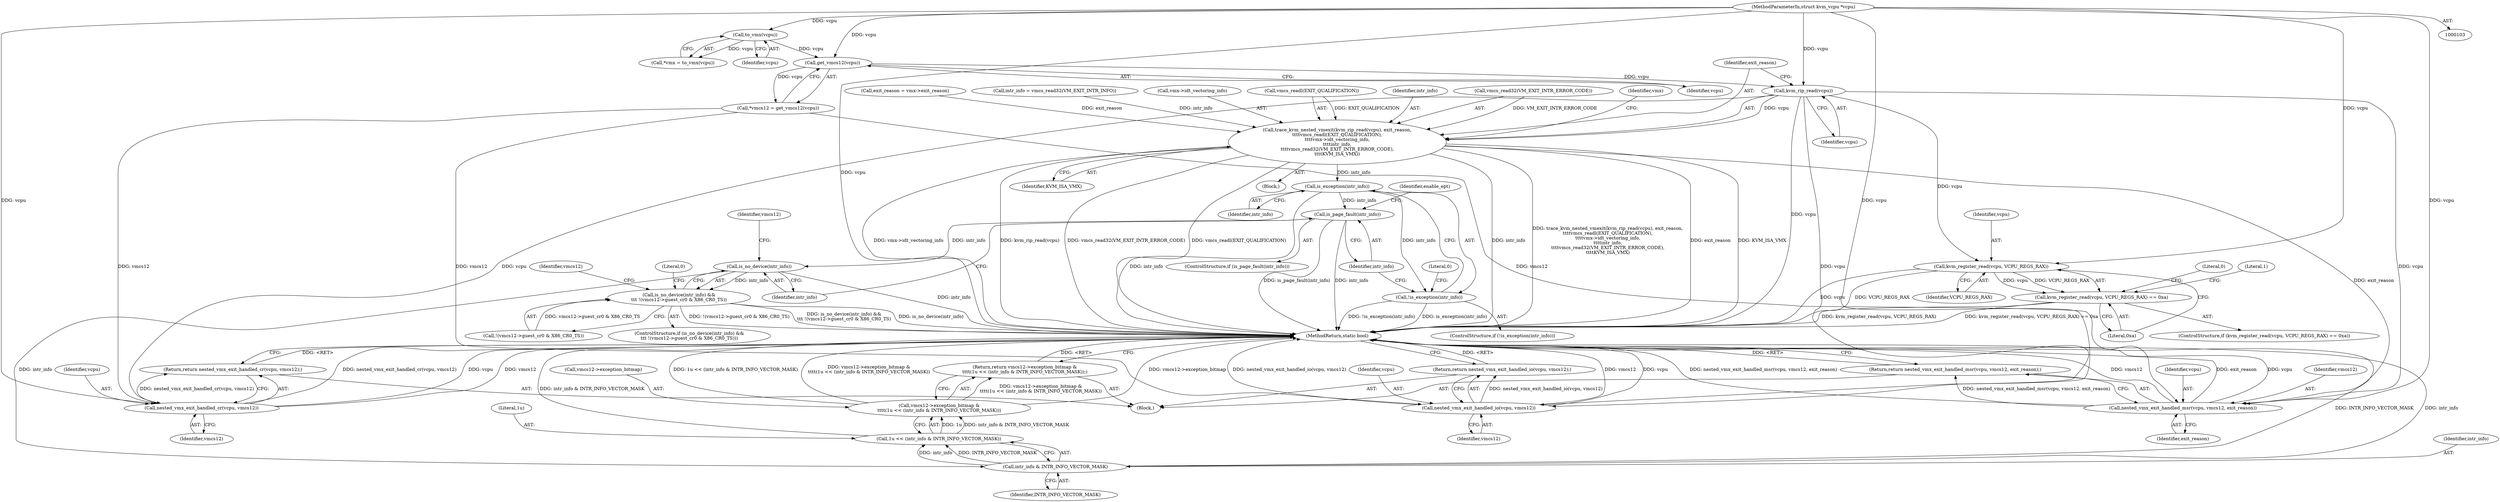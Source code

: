 digraph "0_linux_a642fc305053cc1c6e47e4f4df327895747ab485@API" {
"1000128" [label="(Call,kvm_rip_read(vcpu))"];
"1000119" [label="(Call,get_vmcs12(vcpu))"];
"1000114" [label="(Call,to_vmx(vcpu))"];
"1000104" [label="(MethodParameterIn,struct kvm_vcpu *vcpu)"];
"1000127" [label="(Call,trace_kvm_nested_vmexit(kvm_rip_read(vcpu), exit_reason,\n\t\t\t\tvmcs_readl(EXIT_QUALIFICATION),\n\t\t\t\tvmx->idt_vectoring_info,\n\t\t\t\tintr_info,\n\t\t\t\tvmcs_read32(VM_EXIT_INTR_ERROR_CODE),\n\t\t\t\tKVM_ISA_VMX))"];
"1000167" [label="(Call,is_exception(intr_info))"];
"1000166" [label="(Call,!is_exception(intr_info))"];
"1000173" [label="(Call,is_page_fault(intr_info))"];
"1000180" [label="(Call,is_no_device(intr_info))"];
"1000179" [label="(Call,is_no_device(intr_info) &&\n\t\t\t !(vmcs12->guest_cr0 & X86_CR0_TS))"];
"1000197" [label="(Call,intr_info & INTR_INFO_VECTOR_MASK)"];
"1000195" [label="(Call,1u << (intr_info & INTR_INFO_VECTOR_MASK))"];
"1000191" [label="(Call,vmcs12->exception_bitmap &\n\t\t\t\t(1u << (intr_info & INTR_INFO_VECTOR_MASK)))"];
"1000190" [label="(Return,return vmcs12->exception_bitmap &\n\t\t\t\t(1u << (intr_info & INTR_INFO_VECTOR_MASK));)"];
"1000285" [label="(Call,nested_vmx_exit_handled_msr(vcpu, vmcs12, exit_reason))"];
"1000284" [label="(Return,return nested_vmx_exit_handled_msr(vcpu, vmcs12, exit_reason);)"];
"1000222" [label="(Call,kvm_register_read(vcpu, VCPU_REGS_RAX))"];
"1000221" [label="(Call,kvm_register_read(vcpu, VCPU_REGS_RAX) == 0xa)"];
"1000269" [label="(Call,nested_vmx_exit_handled_cr(vcpu, vmcs12))"];
"1000268" [label="(Return,return nested_vmx_exit_handled_cr(vcpu, vmcs12);)"];
"1000279" [label="(Call,nested_vmx_exit_handled_io(vcpu, vmcs12))"];
"1000278" [label="(Return,return nested_vmx_exit_handled_io(vcpu, vmcs12);)"];
"1000165" [label="(ControlStructure,if (!is_exception(intr_info)))"];
"1000191" [label="(Call,vmcs12->exception_bitmap &\n\t\t\t\t(1u << (intr_info & INTR_INFO_VECTOR_MASK)))"];
"1000197" [label="(Call,intr_info & INTR_INFO_VECTOR_MASK)"];
"1000271" [label="(Identifier,vmcs12)"];
"1000281" [label="(Identifier,vmcs12)"];
"1000112" [label="(Call,*vmx = to_vmx(vcpu))"];
"1000288" [label="(Identifier,exit_reason)"];
"1000139" [label="(Identifier,KVM_ISA_VMX)"];
"1000122" [label="(Call,exit_reason = vmx->exit_reason)"];
"1000176" [label="(Identifier,enable_ept)"];
"1000269" [label="(Call,nested_vmx_exit_handled_cr(vcpu, vmcs12))"];
"1000223" [label="(Identifier,vcpu)"];
"1000229" [label="(Literal,1)"];
"1000280" [label="(Identifier,vcpu)"];
"1000195" [label="(Call,1u << (intr_info & INTR_INFO_VECTOR_MASK))"];
"1000174" [label="(Identifier,intr_info)"];
"1000114" [label="(Call,to_vmx(vcpu))"];
"1000170" [label="(Literal,0)"];
"1000179" [label="(Call,is_no_device(intr_info) &&\n\t\t\t !(vmcs12->guest_cr0 & X86_CR0_TS))"];
"1000222" [label="(Call,kvm_register_read(vcpu, VCPU_REGS_RAX))"];
"1000227" [label="(Literal,0)"];
"1000180" [label="(Call,is_no_device(intr_info))"];
"1000284" [label="(Return,return nested_vmx_exit_handled_msr(vcpu, vmcs12, exit_reason);)"];
"1000166" [label="(Call,!is_exception(intr_info))"];
"1000270" [label="(Identifier,vcpu)"];
"1000192" [label="(Call,vmcs12->exception_bitmap)"];
"1000173" [label="(Call,is_page_fault(intr_info))"];
"1000128" [label="(Call,kvm_rip_read(vcpu))"];
"1000107" [label="(Call,intr_info = vmcs_read32(VM_EXIT_INTR_INFO))"];
"1000286" [label="(Identifier,vcpu)"];
"1000279" [label="(Call,nested_vmx_exit_handled_io(vcpu, vmcs12))"];
"1000198" [label="(Identifier,intr_info)"];
"1000133" [label="(Call,vmx->idt_vectoring_info)"];
"1000224" [label="(Identifier,VCPU_REGS_RAX)"];
"1000221" [label="(Call,kvm_register_read(vcpu, VCPU_REGS_RAX) == 0xa)"];
"1000225" [label="(Literal,0xa)"];
"1000181" [label="(Identifier,intr_info)"];
"1000193" [label="(Identifier,vmcs12)"];
"1000287" [label="(Identifier,vmcs12)"];
"1000131" [label="(Call,vmcs_readl(EXIT_QUALIFICATION))"];
"1000136" [label="(Identifier,intr_info)"];
"1000178" [label="(ControlStructure,if (is_no_device(intr_info) &&\n\t\t\t !(vmcs12->guest_cr0 & X86_CR0_TS)))"];
"1000278" [label="(Return,return nested_vmx_exit_handled_io(vcpu, vmcs12);)"];
"1000199" [label="(Identifier,INTR_INFO_VECTOR_MASK)"];
"1000190" [label="(Return,return vmcs12->exception_bitmap &\n\t\t\t\t(1u << (intr_info & INTR_INFO_VECTOR_MASK));)"];
"1000115" [label="(Identifier,vcpu)"];
"1000129" [label="(Identifier,vcpu)"];
"1000137" [label="(Call,vmcs_read32(VM_EXIT_INTR_ERROR_CODE))"];
"1000167" [label="(Call,is_exception(intr_info))"];
"1000143" [label="(Identifier,vmx)"];
"1000185" [label="(Identifier,vmcs12)"];
"1000341" [label="(MethodReturn,static bool)"];
"1000130" [label="(Identifier,exit_reason)"];
"1000104" [label="(MethodParameterIn,struct kvm_vcpu *vcpu)"];
"1000105" [label="(Block,)"];
"1000285" [label="(Call,nested_vmx_exit_handled_msr(vcpu, vmcs12, exit_reason))"];
"1000220" [label="(ControlStructure,if (kvm_register_read(vcpu, VCPU_REGS_RAX) == 0xa))"];
"1000196" [label="(Literal,1u)"];
"1000127" [label="(Call,trace_kvm_nested_vmexit(kvm_rip_read(vcpu), exit_reason,\n\t\t\t\tvmcs_readl(EXIT_QUALIFICATION),\n\t\t\t\tvmx->idt_vectoring_info,\n\t\t\t\tintr_info,\n\t\t\t\tvmcs_read32(VM_EXIT_INTR_ERROR_CODE),\n\t\t\t\tKVM_ISA_VMX))"];
"1000189" [label="(Literal,0)"];
"1000168" [label="(Identifier,intr_info)"];
"1000117" [label="(Call,*vmcs12 = get_vmcs12(vcpu))"];
"1000120" [label="(Identifier,vcpu)"];
"1000182" [label="(Call,!(vmcs12->guest_cr0 & X86_CR0_TS))"];
"1000119" [label="(Call,get_vmcs12(vcpu))"];
"1000172" [label="(ControlStructure,if (is_page_fault(intr_info)))"];
"1000268" [label="(Return,return nested_vmx_exit_handled_cr(vcpu, vmcs12);)"];
"1000163" [label="(Block,)"];
"1000128" -> "1000127"  [label="AST: "];
"1000128" -> "1000129"  [label="CFG: "];
"1000129" -> "1000128"  [label="AST: "];
"1000130" -> "1000128"  [label="CFG: "];
"1000128" -> "1000341"  [label="DDG: vcpu"];
"1000128" -> "1000127"  [label="DDG: vcpu"];
"1000119" -> "1000128"  [label="DDG: vcpu"];
"1000104" -> "1000128"  [label="DDG: vcpu"];
"1000128" -> "1000222"  [label="DDG: vcpu"];
"1000128" -> "1000269"  [label="DDG: vcpu"];
"1000128" -> "1000279"  [label="DDG: vcpu"];
"1000128" -> "1000285"  [label="DDG: vcpu"];
"1000119" -> "1000117"  [label="AST: "];
"1000119" -> "1000120"  [label="CFG: "];
"1000120" -> "1000119"  [label="AST: "];
"1000117" -> "1000119"  [label="CFG: "];
"1000119" -> "1000117"  [label="DDG: vcpu"];
"1000114" -> "1000119"  [label="DDG: vcpu"];
"1000104" -> "1000119"  [label="DDG: vcpu"];
"1000114" -> "1000112"  [label="AST: "];
"1000114" -> "1000115"  [label="CFG: "];
"1000115" -> "1000114"  [label="AST: "];
"1000112" -> "1000114"  [label="CFG: "];
"1000114" -> "1000112"  [label="DDG: vcpu"];
"1000104" -> "1000114"  [label="DDG: vcpu"];
"1000104" -> "1000103"  [label="AST: "];
"1000104" -> "1000341"  [label="DDG: vcpu"];
"1000104" -> "1000222"  [label="DDG: vcpu"];
"1000104" -> "1000269"  [label="DDG: vcpu"];
"1000104" -> "1000279"  [label="DDG: vcpu"];
"1000104" -> "1000285"  [label="DDG: vcpu"];
"1000127" -> "1000105"  [label="AST: "];
"1000127" -> "1000139"  [label="CFG: "];
"1000130" -> "1000127"  [label="AST: "];
"1000131" -> "1000127"  [label="AST: "];
"1000133" -> "1000127"  [label="AST: "];
"1000136" -> "1000127"  [label="AST: "];
"1000137" -> "1000127"  [label="AST: "];
"1000139" -> "1000127"  [label="AST: "];
"1000143" -> "1000127"  [label="CFG: "];
"1000127" -> "1000341"  [label="DDG: trace_kvm_nested_vmexit(kvm_rip_read(vcpu), exit_reason,\n\t\t\t\tvmcs_readl(EXIT_QUALIFICATION),\n\t\t\t\tvmx->idt_vectoring_info,\n\t\t\t\tintr_info,\n\t\t\t\tvmcs_read32(VM_EXIT_INTR_ERROR_CODE),\n\t\t\t\tKVM_ISA_VMX)"];
"1000127" -> "1000341"  [label="DDG: exit_reason"];
"1000127" -> "1000341"  [label="DDG: KVM_ISA_VMX"];
"1000127" -> "1000341"  [label="DDG: vmx->idt_vectoring_info"];
"1000127" -> "1000341"  [label="DDG: intr_info"];
"1000127" -> "1000341"  [label="DDG: kvm_rip_read(vcpu)"];
"1000127" -> "1000341"  [label="DDG: vmcs_read32(VM_EXIT_INTR_ERROR_CODE)"];
"1000127" -> "1000341"  [label="DDG: vmcs_readl(EXIT_QUALIFICATION)"];
"1000122" -> "1000127"  [label="DDG: exit_reason"];
"1000131" -> "1000127"  [label="DDG: EXIT_QUALIFICATION"];
"1000107" -> "1000127"  [label="DDG: intr_info"];
"1000137" -> "1000127"  [label="DDG: VM_EXIT_INTR_ERROR_CODE"];
"1000127" -> "1000167"  [label="DDG: intr_info"];
"1000127" -> "1000285"  [label="DDG: exit_reason"];
"1000167" -> "1000166"  [label="AST: "];
"1000167" -> "1000168"  [label="CFG: "];
"1000168" -> "1000167"  [label="AST: "];
"1000166" -> "1000167"  [label="CFG: "];
"1000167" -> "1000341"  [label="DDG: intr_info"];
"1000167" -> "1000166"  [label="DDG: intr_info"];
"1000167" -> "1000173"  [label="DDG: intr_info"];
"1000166" -> "1000165"  [label="AST: "];
"1000170" -> "1000166"  [label="CFG: "];
"1000174" -> "1000166"  [label="CFG: "];
"1000166" -> "1000341"  [label="DDG: !is_exception(intr_info)"];
"1000166" -> "1000341"  [label="DDG: is_exception(intr_info)"];
"1000173" -> "1000172"  [label="AST: "];
"1000173" -> "1000174"  [label="CFG: "];
"1000174" -> "1000173"  [label="AST: "];
"1000176" -> "1000173"  [label="CFG: "];
"1000181" -> "1000173"  [label="CFG: "];
"1000173" -> "1000341"  [label="DDG: is_page_fault(intr_info)"];
"1000173" -> "1000341"  [label="DDG: intr_info"];
"1000173" -> "1000180"  [label="DDG: intr_info"];
"1000180" -> "1000179"  [label="AST: "];
"1000180" -> "1000181"  [label="CFG: "];
"1000181" -> "1000180"  [label="AST: "];
"1000185" -> "1000180"  [label="CFG: "];
"1000179" -> "1000180"  [label="CFG: "];
"1000180" -> "1000341"  [label="DDG: intr_info"];
"1000180" -> "1000179"  [label="DDG: intr_info"];
"1000180" -> "1000197"  [label="DDG: intr_info"];
"1000179" -> "1000178"  [label="AST: "];
"1000179" -> "1000182"  [label="CFG: "];
"1000182" -> "1000179"  [label="AST: "];
"1000189" -> "1000179"  [label="CFG: "];
"1000193" -> "1000179"  [label="CFG: "];
"1000179" -> "1000341"  [label="DDG: !(vmcs12->guest_cr0 & X86_CR0_TS)"];
"1000179" -> "1000341"  [label="DDG: is_no_device(intr_info) &&\n\t\t\t !(vmcs12->guest_cr0 & X86_CR0_TS)"];
"1000179" -> "1000341"  [label="DDG: is_no_device(intr_info)"];
"1000182" -> "1000179"  [label="DDG: vmcs12->guest_cr0 & X86_CR0_TS"];
"1000197" -> "1000195"  [label="AST: "];
"1000197" -> "1000199"  [label="CFG: "];
"1000198" -> "1000197"  [label="AST: "];
"1000199" -> "1000197"  [label="AST: "];
"1000195" -> "1000197"  [label="CFG: "];
"1000197" -> "1000341"  [label="DDG: INTR_INFO_VECTOR_MASK"];
"1000197" -> "1000341"  [label="DDG: intr_info"];
"1000197" -> "1000195"  [label="DDG: intr_info"];
"1000197" -> "1000195"  [label="DDG: INTR_INFO_VECTOR_MASK"];
"1000195" -> "1000191"  [label="AST: "];
"1000196" -> "1000195"  [label="AST: "];
"1000191" -> "1000195"  [label="CFG: "];
"1000195" -> "1000341"  [label="DDG: intr_info & INTR_INFO_VECTOR_MASK"];
"1000195" -> "1000191"  [label="DDG: 1u"];
"1000195" -> "1000191"  [label="DDG: intr_info & INTR_INFO_VECTOR_MASK"];
"1000191" -> "1000190"  [label="AST: "];
"1000192" -> "1000191"  [label="AST: "];
"1000190" -> "1000191"  [label="CFG: "];
"1000191" -> "1000341"  [label="DDG: 1u << (intr_info & INTR_INFO_VECTOR_MASK)"];
"1000191" -> "1000341"  [label="DDG: vmcs12->exception_bitmap &\n\t\t\t\t(1u << (intr_info & INTR_INFO_VECTOR_MASK))"];
"1000191" -> "1000341"  [label="DDG: vmcs12->exception_bitmap"];
"1000191" -> "1000190"  [label="DDG: vmcs12->exception_bitmap &\n\t\t\t\t(1u << (intr_info & INTR_INFO_VECTOR_MASK))"];
"1000190" -> "1000163"  [label="AST: "];
"1000341" -> "1000190"  [label="CFG: "];
"1000190" -> "1000341"  [label="DDG: <RET>"];
"1000285" -> "1000284"  [label="AST: "];
"1000285" -> "1000288"  [label="CFG: "];
"1000286" -> "1000285"  [label="AST: "];
"1000287" -> "1000285"  [label="AST: "];
"1000288" -> "1000285"  [label="AST: "];
"1000284" -> "1000285"  [label="CFG: "];
"1000285" -> "1000341"  [label="DDG: vcpu"];
"1000285" -> "1000341"  [label="DDG: nested_vmx_exit_handled_msr(vcpu, vmcs12, exit_reason)"];
"1000285" -> "1000341"  [label="DDG: vmcs12"];
"1000285" -> "1000341"  [label="DDG: exit_reason"];
"1000285" -> "1000284"  [label="DDG: nested_vmx_exit_handled_msr(vcpu, vmcs12, exit_reason)"];
"1000117" -> "1000285"  [label="DDG: vmcs12"];
"1000284" -> "1000163"  [label="AST: "];
"1000341" -> "1000284"  [label="CFG: "];
"1000284" -> "1000341"  [label="DDG: <RET>"];
"1000222" -> "1000221"  [label="AST: "];
"1000222" -> "1000224"  [label="CFG: "];
"1000223" -> "1000222"  [label="AST: "];
"1000224" -> "1000222"  [label="AST: "];
"1000225" -> "1000222"  [label="CFG: "];
"1000222" -> "1000341"  [label="DDG: vcpu"];
"1000222" -> "1000341"  [label="DDG: VCPU_REGS_RAX"];
"1000222" -> "1000221"  [label="DDG: vcpu"];
"1000222" -> "1000221"  [label="DDG: VCPU_REGS_RAX"];
"1000221" -> "1000220"  [label="AST: "];
"1000221" -> "1000225"  [label="CFG: "];
"1000225" -> "1000221"  [label="AST: "];
"1000227" -> "1000221"  [label="CFG: "];
"1000229" -> "1000221"  [label="CFG: "];
"1000221" -> "1000341"  [label="DDG: kvm_register_read(vcpu, VCPU_REGS_RAX) == 0xa"];
"1000221" -> "1000341"  [label="DDG: kvm_register_read(vcpu, VCPU_REGS_RAX)"];
"1000269" -> "1000268"  [label="AST: "];
"1000269" -> "1000271"  [label="CFG: "];
"1000270" -> "1000269"  [label="AST: "];
"1000271" -> "1000269"  [label="AST: "];
"1000268" -> "1000269"  [label="CFG: "];
"1000269" -> "1000341"  [label="DDG: nested_vmx_exit_handled_cr(vcpu, vmcs12)"];
"1000269" -> "1000341"  [label="DDG: vcpu"];
"1000269" -> "1000341"  [label="DDG: vmcs12"];
"1000269" -> "1000268"  [label="DDG: nested_vmx_exit_handled_cr(vcpu, vmcs12)"];
"1000117" -> "1000269"  [label="DDG: vmcs12"];
"1000268" -> "1000163"  [label="AST: "];
"1000341" -> "1000268"  [label="CFG: "];
"1000268" -> "1000341"  [label="DDG: <RET>"];
"1000279" -> "1000278"  [label="AST: "];
"1000279" -> "1000281"  [label="CFG: "];
"1000280" -> "1000279"  [label="AST: "];
"1000281" -> "1000279"  [label="AST: "];
"1000278" -> "1000279"  [label="CFG: "];
"1000279" -> "1000341"  [label="DDG: vcpu"];
"1000279" -> "1000341"  [label="DDG: vmcs12"];
"1000279" -> "1000341"  [label="DDG: nested_vmx_exit_handled_io(vcpu, vmcs12)"];
"1000279" -> "1000278"  [label="DDG: nested_vmx_exit_handled_io(vcpu, vmcs12)"];
"1000117" -> "1000279"  [label="DDG: vmcs12"];
"1000278" -> "1000163"  [label="AST: "];
"1000341" -> "1000278"  [label="CFG: "];
"1000278" -> "1000341"  [label="DDG: <RET>"];
}

